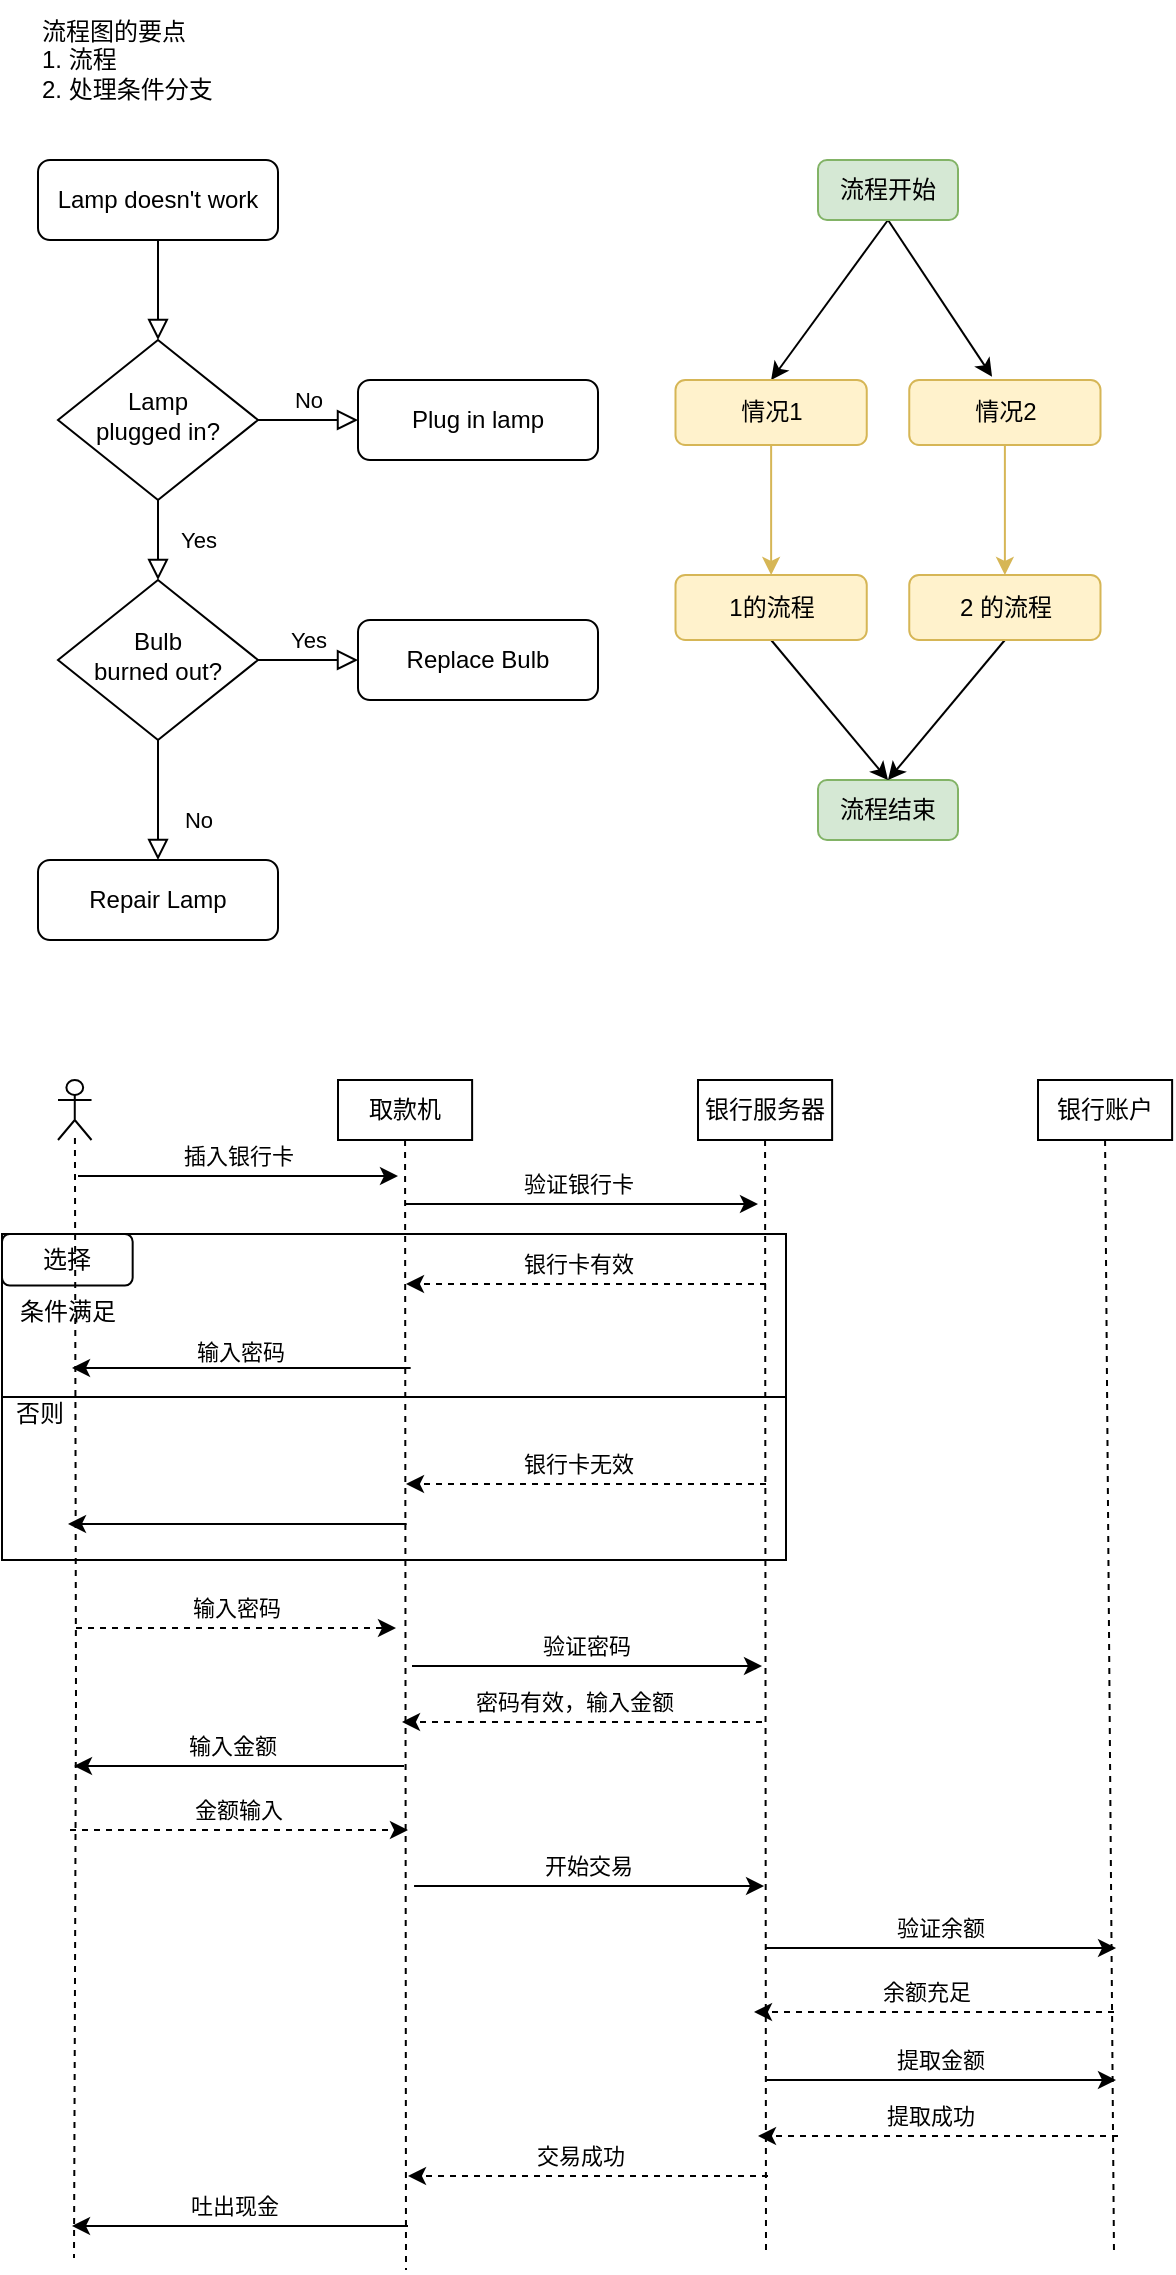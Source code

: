 <mxfile version="22.1.11" type="github">
  <diagram id="C5RBs43oDa-KdzZeNtuy" name="Page-1">
    <mxGraphModel dx="2049" dy="1136" grid="0" gridSize="10" guides="1" tooltips="1" connect="1" arrows="1" fold="1" page="1" pageScale="1" pageWidth="827" pageHeight="1169" math="0" shadow="0">
      <root>
        <mxCell id="WIyWlLk6GJQsqaUBKTNV-0" />
        <mxCell id="WIyWlLk6GJQsqaUBKTNV-1" parent="WIyWlLk6GJQsqaUBKTNV-0" />
        <mxCell id="8wNc4SXrdiQcW7aJmr-D-47" value="" style="group;rounded=0;" vertex="1" connectable="0" parent="WIyWlLk6GJQsqaUBKTNV-1">
          <mxGeometry x="22" y="657" width="392" height="163" as="geometry" />
        </mxCell>
        <mxCell id="8wNc4SXrdiQcW7aJmr-D-37" value="" style="rounded=0;whiteSpace=wrap;html=1;" vertex="1" parent="8wNc4SXrdiQcW7aJmr-D-47">
          <mxGeometry width="392" height="163" as="geometry" />
        </mxCell>
        <mxCell id="8wNc4SXrdiQcW7aJmr-D-44" value="" style="endArrow=none;html=1;rounded=0;entryX=1;entryY=0.5;entryDx=0;entryDy=0;exitX=0;exitY=0.5;exitDx=0;exitDy=0;" edge="1" parent="8wNc4SXrdiQcW7aJmr-D-47" source="8wNc4SXrdiQcW7aJmr-D-37" target="8wNc4SXrdiQcW7aJmr-D-37">
          <mxGeometry width="50" height="50" relative="1" as="geometry">
            <mxPoint x="9.333" y="85.789" as="sourcePoint" />
            <mxPoint x="56" y="42.895" as="targetPoint" />
          </mxGeometry>
        </mxCell>
        <mxCell id="8wNc4SXrdiQcW7aJmr-D-48" value="选择" style="rounded=1;whiteSpace=wrap;html=1;" vertex="1" parent="8wNc4SXrdiQcW7aJmr-D-47">
          <mxGeometry width="65.333" height="25.737" as="geometry" />
        </mxCell>
        <mxCell id="8wNc4SXrdiQcW7aJmr-D-51" value="条件满足" style="text;html=1;strokeColor=none;fillColor=none;align=center;verticalAlign=middle;whiteSpace=wrap;rounded=0;" vertex="1" parent="8wNc4SXrdiQcW7aJmr-D-47">
          <mxGeometry x="4.667" y="25.737" width="56" height="25.737" as="geometry" />
        </mxCell>
        <mxCell id="8wNc4SXrdiQcW7aJmr-D-57" value="" style="endArrow=classic;html=1;rounded=0;" edge="1" parent="8wNc4SXrdiQcW7aJmr-D-47">
          <mxGeometry width="50" height="50" relative="1" as="geometry">
            <mxPoint x="202.33" y="145" as="sourcePoint" />
            <mxPoint x="33" y="145" as="targetPoint" />
          </mxGeometry>
        </mxCell>
        <mxCell id="8wNc4SXrdiQcW7aJmr-D-52" value="否则" style="text;html=1;strokeColor=none;fillColor=none;align=center;verticalAlign=middle;whiteSpace=wrap;rounded=0;" vertex="1" parent="8wNc4SXrdiQcW7aJmr-D-47">
          <mxGeometry y="81" width="38" height="18.53" as="geometry" />
        </mxCell>
        <mxCell id="WIyWlLk6GJQsqaUBKTNV-2" value="" style="rounded=0;html=1;jettySize=auto;orthogonalLoop=1;fontSize=11;endArrow=block;endFill=0;endSize=8;strokeWidth=1;shadow=0;labelBackgroundColor=none;edgeStyle=orthogonalEdgeStyle;" parent="WIyWlLk6GJQsqaUBKTNV-1" source="WIyWlLk6GJQsqaUBKTNV-3" target="WIyWlLk6GJQsqaUBKTNV-6" edge="1">
          <mxGeometry relative="1" as="geometry" />
        </mxCell>
        <mxCell id="WIyWlLk6GJQsqaUBKTNV-3" value="Lamp doesn&#39;t work" style="rounded=1;whiteSpace=wrap;html=1;fontSize=12;glass=0;strokeWidth=1;shadow=0;" parent="WIyWlLk6GJQsqaUBKTNV-1" vertex="1">
          <mxGeometry x="40" y="120" width="120" height="40" as="geometry" />
        </mxCell>
        <mxCell id="WIyWlLk6GJQsqaUBKTNV-4" value="Yes" style="rounded=0;html=1;jettySize=auto;orthogonalLoop=1;fontSize=11;endArrow=block;endFill=0;endSize=8;strokeWidth=1;shadow=0;labelBackgroundColor=none;edgeStyle=orthogonalEdgeStyle;" parent="WIyWlLk6GJQsqaUBKTNV-1" source="WIyWlLk6GJQsqaUBKTNV-6" target="WIyWlLk6GJQsqaUBKTNV-10" edge="1">
          <mxGeometry y="20" relative="1" as="geometry">
            <mxPoint as="offset" />
          </mxGeometry>
        </mxCell>
        <mxCell id="WIyWlLk6GJQsqaUBKTNV-5" value="No" style="edgeStyle=orthogonalEdgeStyle;rounded=0;html=1;jettySize=auto;orthogonalLoop=1;fontSize=11;endArrow=block;endFill=0;endSize=8;strokeWidth=1;shadow=0;labelBackgroundColor=none;" parent="WIyWlLk6GJQsqaUBKTNV-1" source="WIyWlLk6GJQsqaUBKTNV-6" target="WIyWlLk6GJQsqaUBKTNV-7" edge="1">
          <mxGeometry y="10" relative="1" as="geometry">
            <mxPoint as="offset" />
          </mxGeometry>
        </mxCell>
        <mxCell id="WIyWlLk6GJQsqaUBKTNV-6" value="Lamp&lt;br&gt;plugged in?" style="rhombus;whiteSpace=wrap;html=1;shadow=0;fontFamily=Helvetica;fontSize=12;align=center;strokeWidth=1;spacing=6;spacingTop=-4;" parent="WIyWlLk6GJQsqaUBKTNV-1" vertex="1">
          <mxGeometry x="50" y="210" width="100" height="80" as="geometry" />
        </mxCell>
        <mxCell id="WIyWlLk6GJQsqaUBKTNV-7" value="Plug in lamp" style="rounded=1;whiteSpace=wrap;html=1;fontSize=12;glass=0;strokeWidth=1;shadow=0;" parent="WIyWlLk6GJQsqaUBKTNV-1" vertex="1">
          <mxGeometry x="200" y="230" width="120" height="40" as="geometry" />
        </mxCell>
        <mxCell id="WIyWlLk6GJQsqaUBKTNV-8" value="No" style="rounded=0;html=1;jettySize=auto;orthogonalLoop=1;fontSize=11;endArrow=block;endFill=0;endSize=8;strokeWidth=1;shadow=0;labelBackgroundColor=none;edgeStyle=orthogonalEdgeStyle;" parent="WIyWlLk6GJQsqaUBKTNV-1" source="WIyWlLk6GJQsqaUBKTNV-10" target="WIyWlLk6GJQsqaUBKTNV-11" edge="1">
          <mxGeometry x="0.333" y="20" relative="1" as="geometry">
            <mxPoint as="offset" />
          </mxGeometry>
        </mxCell>
        <mxCell id="WIyWlLk6GJQsqaUBKTNV-9" value="Yes" style="edgeStyle=orthogonalEdgeStyle;rounded=0;html=1;jettySize=auto;orthogonalLoop=1;fontSize=11;endArrow=block;endFill=0;endSize=8;strokeWidth=1;shadow=0;labelBackgroundColor=none;" parent="WIyWlLk6GJQsqaUBKTNV-1" source="WIyWlLk6GJQsqaUBKTNV-10" target="WIyWlLk6GJQsqaUBKTNV-12" edge="1">
          <mxGeometry y="10" relative="1" as="geometry">
            <mxPoint as="offset" />
          </mxGeometry>
        </mxCell>
        <mxCell id="WIyWlLk6GJQsqaUBKTNV-10" value="Bulb&lt;br&gt;burned out?" style="rhombus;whiteSpace=wrap;html=1;shadow=0;fontFamily=Helvetica;fontSize=12;align=center;strokeWidth=1;spacing=6;spacingTop=-4;" parent="WIyWlLk6GJQsqaUBKTNV-1" vertex="1">
          <mxGeometry x="50" y="330" width="100" height="80" as="geometry" />
        </mxCell>
        <mxCell id="WIyWlLk6GJQsqaUBKTNV-11" value="Repair Lamp" style="rounded=1;whiteSpace=wrap;html=1;fontSize=12;glass=0;strokeWidth=1;shadow=0;" parent="WIyWlLk6GJQsqaUBKTNV-1" vertex="1">
          <mxGeometry x="40" y="470" width="120" height="40" as="geometry" />
        </mxCell>
        <mxCell id="WIyWlLk6GJQsqaUBKTNV-12" value="Replace Bulb" style="rounded=1;whiteSpace=wrap;html=1;fontSize=12;glass=0;strokeWidth=1;shadow=0;" parent="WIyWlLk6GJQsqaUBKTNV-1" vertex="1">
          <mxGeometry x="200" y="350" width="120" height="40" as="geometry" />
        </mxCell>
        <mxCell id="6WmjBrDx3e3DWXwAs0_x-0" value="流程图的要点&lt;br&gt;1. 流程&lt;br&gt;&lt;div style=&quot;&quot;&gt;&lt;span style=&quot;background-color: initial;&quot;&gt;2. 处理条件分支&lt;/span&gt;&lt;/div&gt;" style="text;html=1;align=left;verticalAlign=middle;resizable=0;points=[];autosize=1;strokeColor=none;fillColor=none;" parent="WIyWlLk6GJQsqaUBKTNV-1" vertex="1">
          <mxGeometry x="40" y="40" width="110" height="60" as="geometry" />
        </mxCell>
        <mxCell id="6WmjBrDx3e3DWXwAs0_x-6" style="rounded=0;orthogonalLoop=1;jettySize=auto;html=1;exitX=0.5;exitY=1;exitDx=0;exitDy=0;entryX=0.5;entryY=0;entryDx=0;entryDy=0;" parent="WIyWlLk6GJQsqaUBKTNV-1" source="6WmjBrDx3e3DWXwAs0_x-1" target="6WmjBrDx3e3DWXwAs0_x-2" edge="1">
          <mxGeometry relative="1" as="geometry" />
        </mxCell>
        <mxCell id="6WmjBrDx3e3DWXwAs0_x-7" style="rounded=0;orthogonalLoop=1;jettySize=auto;html=1;entryX=0.433;entryY=-0.05;entryDx=0;entryDy=0;entryPerimeter=0;exitX=0.5;exitY=1;exitDx=0;exitDy=0;" parent="WIyWlLk6GJQsqaUBKTNV-1" source="6WmjBrDx3e3DWXwAs0_x-1" target="6WmjBrDx3e3DWXwAs0_x-4" edge="1">
          <mxGeometry relative="1" as="geometry">
            <mxPoint x="475" y="200" as="sourcePoint" />
          </mxGeometry>
        </mxCell>
        <mxCell id="6WmjBrDx3e3DWXwAs0_x-1" value="流程开始" style="rounded=1;whiteSpace=wrap;html=1;fillStyle=solid;fillColor=#d5e8d4;strokeColor=#82b366;" parent="WIyWlLk6GJQsqaUBKTNV-1" vertex="1">
          <mxGeometry x="430" y="120" width="70" height="30" as="geometry" />
        </mxCell>
        <mxCell id="6WmjBrDx3e3DWXwAs0_x-8" value="流程结束" style="rounded=1;whiteSpace=wrap;html=1;fillStyle=solid;fillColor=#d5e8d4;strokeColor=#82b366;" parent="WIyWlLk6GJQsqaUBKTNV-1" vertex="1">
          <mxGeometry x="430" y="430" width="70" height="30" as="geometry" />
        </mxCell>
        <mxCell id="6WmjBrDx3e3DWXwAs0_x-14" style="rounded=0;orthogonalLoop=1;jettySize=auto;html=1;exitX=0.5;exitY=1;exitDx=0;exitDy=0;entryX=0.5;entryY=0;entryDx=0;entryDy=0;" parent="WIyWlLk6GJQsqaUBKTNV-1" source="6WmjBrDx3e3DWXwAs0_x-10" target="6WmjBrDx3e3DWXwAs0_x-8" edge="1">
          <mxGeometry relative="1" as="geometry">
            <mxPoint x="460" y="390" as="targetPoint" />
          </mxGeometry>
        </mxCell>
        <mxCell id="6WmjBrDx3e3DWXwAs0_x-15" style="rounded=0;orthogonalLoop=1;jettySize=auto;html=1;exitX=0.5;exitY=1;exitDx=0;exitDy=0;entryX=0.5;entryY=0;entryDx=0;entryDy=0;" parent="WIyWlLk6GJQsqaUBKTNV-1" source="6WmjBrDx3e3DWXwAs0_x-11" target="6WmjBrDx3e3DWXwAs0_x-8" edge="1">
          <mxGeometry relative="1" as="geometry" />
        </mxCell>
        <mxCell id="6WmjBrDx3e3DWXwAs0_x-20" value="" style="group" parent="WIyWlLk6GJQsqaUBKTNV-1" vertex="1" connectable="0">
          <mxGeometry x="358.75" y="230" width="212.5" height="130" as="geometry" />
        </mxCell>
        <mxCell id="6WmjBrDx3e3DWXwAs0_x-2" value="情况1" style="whiteSpace=wrap;html=1;rounded=1;fillStyle=solid;fillColor=#fff2cc;strokeColor=#d6b656;" parent="6WmjBrDx3e3DWXwAs0_x-20" vertex="1">
          <mxGeometry width="95.625" height="32.5" as="geometry" />
        </mxCell>
        <mxCell id="6WmjBrDx3e3DWXwAs0_x-4" value="情况2" style="whiteSpace=wrap;html=1;rounded=1;fillStyle=solid;fillColor=#fff2cc;strokeColor=#d6b656;" parent="6WmjBrDx3e3DWXwAs0_x-20" vertex="1">
          <mxGeometry x="116.875" width="95.625" height="32.5" as="geometry" />
        </mxCell>
        <mxCell id="6WmjBrDx3e3DWXwAs0_x-10" value="1的流程" style="rounded=1;whiteSpace=wrap;html=1;fillColor=#fff2cc;strokeColor=#d6b656;" parent="6WmjBrDx3e3DWXwAs0_x-20" vertex="1">
          <mxGeometry y="97.5" width="95.625" height="32.5" as="geometry" />
        </mxCell>
        <mxCell id="6WmjBrDx3e3DWXwAs0_x-13" style="edgeStyle=orthogonalEdgeStyle;rounded=0;orthogonalLoop=1;jettySize=auto;html=1;exitX=0.5;exitY=1;exitDx=0;exitDy=0;entryX=0.5;entryY=0;entryDx=0;entryDy=0;fillColor=#fff2cc;strokeColor=#d6b656;" parent="6WmjBrDx3e3DWXwAs0_x-20" source="6WmjBrDx3e3DWXwAs0_x-2" target="6WmjBrDx3e3DWXwAs0_x-10" edge="1">
          <mxGeometry relative="1" as="geometry" />
        </mxCell>
        <mxCell id="6WmjBrDx3e3DWXwAs0_x-11" value="2 的流程" style="rounded=1;whiteSpace=wrap;html=1;fillColor=#fff2cc;strokeColor=#d6b656;" parent="6WmjBrDx3e3DWXwAs0_x-20" vertex="1">
          <mxGeometry x="116.875" y="97.5" width="95.625" height="32.5" as="geometry" />
        </mxCell>
        <mxCell id="6WmjBrDx3e3DWXwAs0_x-12" value="" style="rounded=0;orthogonalLoop=1;jettySize=auto;html=1;fillColor=#fff2cc;strokeColor=#d6b656;" parent="6WmjBrDx3e3DWXwAs0_x-20" source="6WmjBrDx3e3DWXwAs0_x-4" target="6WmjBrDx3e3DWXwAs0_x-11" edge="1">
          <mxGeometry relative="1" as="geometry" />
        </mxCell>
        <mxCell id="8wNc4SXrdiQcW7aJmr-D-12" style="rounded=0;orthogonalLoop=1;jettySize=auto;html=1;exitX=0.5;exitY=1;exitDx=0;exitDy=0;endArrow=none;endFill=0;dashed=1;strokeColor=#000000;movable=1;resizable=1;rotatable=1;deletable=1;editable=1;locked=0;connectable=1;" edge="1" parent="WIyWlLk6GJQsqaUBKTNV-1" source="8wNc4SXrdiQcW7aJmr-D-0">
          <mxGeometry relative="1" as="geometry">
            <mxPoint x="224" y="1175" as="targetPoint" />
          </mxGeometry>
        </mxCell>
        <mxCell id="8wNc4SXrdiQcW7aJmr-D-0" value="取款机" style="rounded=0;whiteSpace=wrap;html=1;movable=0;resizable=0;rotatable=0;deletable=0;editable=0;locked=1;connectable=0;" vertex="1" parent="WIyWlLk6GJQsqaUBKTNV-1">
          <mxGeometry x="190.001" y="580" width="67.059" height="30" as="geometry" />
        </mxCell>
        <mxCell id="8wNc4SXrdiQcW7aJmr-D-1" value="" style="shape=umlActor;verticalLabelPosition=bottom;verticalAlign=top;html=1;outlineConnect=0;" vertex="1" parent="WIyWlLk6GJQsqaUBKTNV-1">
          <mxGeometry x="50" y="580" width="16.765" height="30" as="geometry" />
        </mxCell>
        <mxCell id="8wNc4SXrdiQcW7aJmr-D-4" value="银行服务器" style="rounded=0;whiteSpace=wrap;html=1;movable=0;resizable=0;rotatable=0;deletable=0;editable=0;locked=1;connectable=0;" vertex="1" parent="WIyWlLk6GJQsqaUBKTNV-1">
          <mxGeometry x="370" y="580" width="67.059" height="30" as="geometry" />
        </mxCell>
        <mxCell id="8wNc4SXrdiQcW7aJmr-D-5" value="银行账户" style="rounded=0;whiteSpace=wrap;html=1;movable=0;resizable=0;rotatable=0;deletable=0;editable=0;locked=1;connectable=0;" vertex="1" parent="WIyWlLk6GJQsqaUBKTNV-1">
          <mxGeometry x="540.001" y="580" width="67.059" height="30" as="geometry" />
        </mxCell>
        <mxCell id="8wNc4SXrdiQcW7aJmr-D-13" style="rounded=0;orthogonalLoop=1;jettySize=auto;html=1;exitX=0.5;exitY=1;exitDx=0;exitDy=0;endArrow=none;endFill=0;dashed=1;strokeColor=#000000;movable=1;resizable=1;rotatable=1;deletable=1;editable=1;locked=0;connectable=1;" edge="1" parent="WIyWlLk6GJQsqaUBKTNV-1" source="8wNc4SXrdiQcW7aJmr-D-4">
          <mxGeometry relative="1" as="geometry">
            <mxPoint x="404" y="1167" as="targetPoint" />
            <mxPoint x="402.286" y="607.99" as="sourcePoint" />
          </mxGeometry>
        </mxCell>
        <mxCell id="8wNc4SXrdiQcW7aJmr-D-14" style="rounded=0;orthogonalLoop=1;jettySize=auto;html=1;endArrow=none;endFill=0;dashed=1;strokeColor=#000000;exitX=0.5;exitY=1;exitDx=0;exitDy=0;movable=1;resizable=1;rotatable=1;deletable=1;editable=1;locked=0;connectable=1;" edge="1" parent="WIyWlLk6GJQsqaUBKTNV-1" source="8wNc4SXrdiQcW7aJmr-D-5">
          <mxGeometry relative="1" as="geometry">
            <mxPoint x="578" y="1167" as="targetPoint" />
            <mxPoint x="574" y="620" as="sourcePoint" />
          </mxGeometry>
        </mxCell>
        <mxCell id="8wNc4SXrdiQcW7aJmr-D-19" value="" style="endArrow=classic;html=1;rounded=0;" edge="1" parent="WIyWlLk6GJQsqaUBKTNV-1">
          <mxGeometry width="50" height="50" relative="1" as="geometry">
            <mxPoint x="60" y="628" as="sourcePoint" />
            <mxPoint x="220" y="628" as="targetPoint" />
          </mxGeometry>
        </mxCell>
        <mxCell id="8wNc4SXrdiQcW7aJmr-D-20" value="插入银行卡" style="edgeLabel;html=1;align=center;verticalAlign=middle;resizable=0;points=[];" vertex="1" connectable="0" parent="8wNc4SXrdiQcW7aJmr-D-19">
          <mxGeometry x="-0.122" y="1" relative="1" as="geometry">
            <mxPoint x="10" y="-9" as="offset" />
          </mxGeometry>
        </mxCell>
        <mxCell id="8wNc4SXrdiQcW7aJmr-D-21" value="" style="endArrow=classic;html=1;rounded=0;" edge="1" parent="WIyWlLk6GJQsqaUBKTNV-1">
          <mxGeometry width="50" height="50" relative="1" as="geometry">
            <mxPoint x="223.5" y="642" as="sourcePoint" />
            <mxPoint x="400" y="642" as="targetPoint" />
          </mxGeometry>
        </mxCell>
        <mxCell id="8wNc4SXrdiQcW7aJmr-D-22" value="验证银行卡" style="edgeLabel;html=1;align=center;verticalAlign=middle;resizable=0;points=[];" vertex="1" connectable="0" parent="8wNc4SXrdiQcW7aJmr-D-21">
          <mxGeometry x="-0.122" y="1" relative="1" as="geometry">
            <mxPoint x="9" y="-9" as="offset" />
          </mxGeometry>
        </mxCell>
        <mxCell id="8wNc4SXrdiQcW7aJmr-D-23" value="" style="endArrow=classic;html=1;rounded=0;dashed=1;" edge="1" parent="WIyWlLk6GJQsqaUBKTNV-1">
          <mxGeometry width="50" height="50" relative="1" as="geometry">
            <mxPoint x="404" y="682" as="sourcePoint" />
            <mxPoint x="224" y="682" as="targetPoint" />
          </mxGeometry>
        </mxCell>
        <mxCell id="8wNc4SXrdiQcW7aJmr-D-24" value="银行卡有效" style="edgeLabel;html=1;align=center;verticalAlign=middle;resizable=0;points=[];" vertex="1" connectable="0" parent="8wNc4SXrdiQcW7aJmr-D-23">
          <mxGeometry x="0.092" y="-2" relative="1" as="geometry">
            <mxPoint x="4" y="-8" as="offset" />
          </mxGeometry>
        </mxCell>
        <mxCell id="8wNc4SXrdiQcW7aJmr-D-25" value="" style="endArrow=classic;html=1;rounded=0;dashed=1;" edge="1" parent="WIyWlLk6GJQsqaUBKTNV-1">
          <mxGeometry width="50" height="50" relative="1" as="geometry">
            <mxPoint x="404" y="782" as="sourcePoint" />
            <mxPoint x="224" y="782" as="targetPoint" />
          </mxGeometry>
        </mxCell>
        <mxCell id="8wNc4SXrdiQcW7aJmr-D-26" value="银行卡无效" style="edgeLabel;html=1;align=center;verticalAlign=middle;resizable=0;points=[];" vertex="1" connectable="0" parent="8wNc4SXrdiQcW7aJmr-D-25">
          <mxGeometry x="0.092" y="-2" relative="1" as="geometry">
            <mxPoint x="4" y="-8" as="offset" />
          </mxGeometry>
        </mxCell>
        <mxCell id="8wNc4SXrdiQcW7aJmr-D-59" value="" style="endArrow=classic;html=1;rounded=0;" edge="1" parent="WIyWlLk6GJQsqaUBKTNV-1">
          <mxGeometry width="50" height="50" relative="1" as="geometry">
            <mxPoint x="226.33" y="724" as="sourcePoint" />
            <mxPoint x="57" y="724" as="targetPoint" />
          </mxGeometry>
        </mxCell>
        <mxCell id="8wNc4SXrdiQcW7aJmr-D-60" value="输入密码" style="edgeLabel;html=1;align=center;verticalAlign=middle;resizable=0;points=[];" vertex="1" connectable="0" parent="8wNc4SXrdiQcW7aJmr-D-59">
          <mxGeometry x="-0.122" y="1" relative="1" as="geometry">
            <mxPoint x="-11" y="-9" as="offset" />
          </mxGeometry>
        </mxCell>
        <mxCell id="8wNc4SXrdiQcW7aJmr-D-61" value="" style="endArrow=classic;html=1;rounded=0;dashed=1;" edge="1" parent="WIyWlLk6GJQsqaUBKTNV-1">
          <mxGeometry width="50" height="50" relative="1" as="geometry">
            <mxPoint x="59" y="854" as="sourcePoint" />
            <mxPoint x="219" y="854" as="targetPoint" />
          </mxGeometry>
        </mxCell>
        <mxCell id="8wNc4SXrdiQcW7aJmr-D-62" value="输入密码" style="edgeLabel;html=1;align=center;verticalAlign=middle;resizable=0;points=[];" vertex="1" connectable="0" parent="8wNc4SXrdiQcW7aJmr-D-61">
          <mxGeometry x="-0.122" y="1" relative="1" as="geometry">
            <mxPoint x="10" y="-9" as="offset" />
          </mxGeometry>
        </mxCell>
        <mxCell id="8wNc4SXrdiQcW7aJmr-D-63" value="" style="endArrow=classic;html=1;rounded=0;" edge="1" parent="WIyWlLk6GJQsqaUBKTNV-1">
          <mxGeometry width="50" height="50" relative="1" as="geometry">
            <mxPoint x="227" y="873" as="sourcePoint" />
            <mxPoint x="402" y="873" as="targetPoint" />
          </mxGeometry>
        </mxCell>
        <mxCell id="8wNc4SXrdiQcW7aJmr-D-64" value="验证密码" style="edgeLabel;html=1;align=center;verticalAlign=middle;resizable=0;points=[];" vertex="1" connectable="0" parent="8wNc4SXrdiQcW7aJmr-D-63">
          <mxGeometry x="-0.122" y="1" relative="1" as="geometry">
            <mxPoint x="10" y="-9" as="offset" />
          </mxGeometry>
        </mxCell>
        <mxCell id="8wNc4SXrdiQcW7aJmr-D-18" style="edgeStyle=orthogonalEdgeStyle;rounded=0;orthogonalLoop=1;jettySize=auto;html=1;exitX=0.5;exitY=1;exitDx=0;exitDy=0;endArrow=none;endFill=0;dashed=1;strokeColor=#000000;movable=1;resizable=1;rotatable=1;deletable=1;editable=1;locked=0;connectable=1;" edge="1" parent="WIyWlLk6GJQsqaUBKTNV-1">
          <mxGeometry relative="1" as="geometry">
            <mxPoint x="58" y="1169" as="targetPoint" />
            <mxPoint x="58.47" y="609" as="sourcePoint" />
          </mxGeometry>
        </mxCell>
        <mxCell id="8wNc4SXrdiQcW7aJmr-D-67" value="" style="endArrow=classic;html=1;rounded=0;dashed=1;" edge="1" parent="WIyWlLk6GJQsqaUBKTNV-1">
          <mxGeometry width="50" height="50" relative="1" as="geometry">
            <mxPoint x="402" y="901" as="sourcePoint" />
            <mxPoint x="222" y="901" as="targetPoint" />
          </mxGeometry>
        </mxCell>
        <mxCell id="8wNc4SXrdiQcW7aJmr-D-68" value="密码有效，输入金额" style="edgeLabel;html=1;align=center;verticalAlign=middle;resizable=0;points=[];" vertex="1" connectable="0" parent="8wNc4SXrdiQcW7aJmr-D-67">
          <mxGeometry x="0.092" y="-2" relative="1" as="geometry">
            <mxPoint x="4" y="-8" as="offset" />
          </mxGeometry>
        </mxCell>
        <mxCell id="8wNc4SXrdiQcW7aJmr-D-69" value="" style="endArrow=classic;html=1;rounded=0;" edge="1" parent="WIyWlLk6GJQsqaUBKTNV-1">
          <mxGeometry width="50" height="50" relative="1" as="geometry">
            <mxPoint x="223" y="923" as="sourcePoint" />
            <mxPoint x="58" y="923" as="targetPoint" />
          </mxGeometry>
        </mxCell>
        <mxCell id="8wNc4SXrdiQcW7aJmr-D-70" value="输入金额" style="edgeLabel;html=1;align=center;verticalAlign=middle;resizable=0;points=[];" vertex="1" connectable="0" parent="8wNc4SXrdiQcW7aJmr-D-69">
          <mxGeometry x="0.092" y="-2" relative="1" as="geometry">
            <mxPoint x="4" y="-8" as="offset" />
          </mxGeometry>
        </mxCell>
        <mxCell id="8wNc4SXrdiQcW7aJmr-D-73" value="" style="endArrow=classic;html=1;rounded=0;dashed=1;" edge="1" parent="WIyWlLk6GJQsqaUBKTNV-1">
          <mxGeometry width="50" height="50" relative="1" as="geometry">
            <mxPoint x="56" y="955" as="sourcePoint" />
            <mxPoint x="225" y="955" as="targetPoint" />
          </mxGeometry>
        </mxCell>
        <mxCell id="8wNc4SXrdiQcW7aJmr-D-74" value="金额输入" style="edgeLabel;html=1;align=center;verticalAlign=middle;resizable=0;points=[];" vertex="1" connectable="0" parent="8wNc4SXrdiQcW7aJmr-D-73">
          <mxGeometry x="-0.122" y="1" relative="1" as="geometry">
            <mxPoint x="10" y="-9" as="offset" />
          </mxGeometry>
        </mxCell>
        <mxCell id="8wNc4SXrdiQcW7aJmr-D-75" value="" style="endArrow=classic;html=1;rounded=0;" edge="1" parent="WIyWlLk6GJQsqaUBKTNV-1">
          <mxGeometry width="50" height="50" relative="1" as="geometry">
            <mxPoint x="228.03" y="983" as="sourcePoint" />
            <mxPoint x="403.03" y="983" as="targetPoint" />
          </mxGeometry>
        </mxCell>
        <mxCell id="8wNc4SXrdiQcW7aJmr-D-76" value="开始交易" style="edgeLabel;html=1;align=center;verticalAlign=middle;resizable=0;points=[];" vertex="1" connectable="0" parent="8wNc4SXrdiQcW7aJmr-D-75">
          <mxGeometry x="-0.122" y="1" relative="1" as="geometry">
            <mxPoint x="10" y="-9" as="offset" />
          </mxGeometry>
        </mxCell>
        <mxCell id="8wNc4SXrdiQcW7aJmr-D-77" value="" style="endArrow=classic;html=1;rounded=0;" edge="1" parent="WIyWlLk6GJQsqaUBKTNV-1">
          <mxGeometry width="50" height="50" relative="1" as="geometry">
            <mxPoint x="404.03" y="1014" as="sourcePoint" />
            <mxPoint x="579.03" y="1014" as="targetPoint" />
          </mxGeometry>
        </mxCell>
        <mxCell id="8wNc4SXrdiQcW7aJmr-D-78" value="验证余额" style="edgeLabel;html=1;align=center;verticalAlign=middle;resizable=0;points=[];" vertex="1" connectable="0" parent="8wNc4SXrdiQcW7aJmr-D-77">
          <mxGeometry x="-0.122" y="1" relative="1" as="geometry">
            <mxPoint x="10" y="-9" as="offset" />
          </mxGeometry>
        </mxCell>
        <mxCell id="8wNc4SXrdiQcW7aJmr-D-79" value="" style="endArrow=classic;html=1;rounded=0;dashed=1;" edge="1" parent="WIyWlLk6GJQsqaUBKTNV-1">
          <mxGeometry width="50" height="50" relative="1" as="geometry">
            <mxPoint x="578" y="1046" as="sourcePoint" />
            <mxPoint x="398" y="1046" as="targetPoint" />
          </mxGeometry>
        </mxCell>
        <mxCell id="8wNc4SXrdiQcW7aJmr-D-80" value="余额充足" style="edgeLabel;html=1;align=center;verticalAlign=middle;resizable=0;points=[];" vertex="1" connectable="0" parent="8wNc4SXrdiQcW7aJmr-D-79">
          <mxGeometry x="0.092" y="-2" relative="1" as="geometry">
            <mxPoint x="4" y="-8" as="offset" />
          </mxGeometry>
        </mxCell>
        <mxCell id="8wNc4SXrdiQcW7aJmr-D-81" value="" style="endArrow=classic;html=1;rounded=0;" edge="1" parent="WIyWlLk6GJQsqaUBKTNV-1">
          <mxGeometry width="50" height="50" relative="1" as="geometry">
            <mxPoint x="404" y="1080" as="sourcePoint" />
            <mxPoint x="579" y="1080" as="targetPoint" />
          </mxGeometry>
        </mxCell>
        <mxCell id="8wNc4SXrdiQcW7aJmr-D-82" value="提取金额" style="edgeLabel;html=1;align=center;verticalAlign=middle;resizable=0;points=[];" vertex="1" connectable="0" parent="8wNc4SXrdiQcW7aJmr-D-81">
          <mxGeometry x="-0.122" y="1" relative="1" as="geometry">
            <mxPoint x="10" y="-9" as="offset" />
          </mxGeometry>
        </mxCell>
        <mxCell id="8wNc4SXrdiQcW7aJmr-D-83" value="" style="endArrow=classic;html=1;rounded=0;dashed=1;" edge="1" parent="WIyWlLk6GJQsqaUBKTNV-1">
          <mxGeometry width="50" height="50" relative="1" as="geometry">
            <mxPoint x="580" y="1108" as="sourcePoint" />
            <mxPoint x="400" y="1108" as="targetPoint" />
          </mxGeometry>
        </mxCell>
        <mxCell id="8wNc4SXrdiQcW7aJmr-D-84" value="提取成功" style="edgeLabel;html=1;align=center;verticalAlign=middle;resizable=0;points=[];" vertex="1" connectable="0" parent="8wNc4SXrdiQcW7aJmr-D-83">
          <mxGeometry x="0.092" y="-2" relative="1" as="geometry">
            <mxPoint x="4" y="-8" as="offset" />
          </mxGeometry>
        </mxCell>
        <mxCell id="8wNc4SXrdiQcW7aJmr-D-85" value="" style="endArrow=classic;html=1;rounded=0;dashed=1;" edge="1" parent="WIyWlLk6GJQsqaUBKTNV-1">
          <mxGeometry width="50" height="50" relative="1" as="geometry">
            <mxPoint x="405" y="1128" as="sourcePoint" />
            <mxPoint x="225" y="1128" as="targetPoint" />
          </mxGeometry>
        </mxCell>
        <mxCell id="8wNc4SXrdiQcW7aJmr-D-86" value="交易成功" style="edgeLabel;html=1;align=center;verticalAlign=middle;resizable=0;points=[];" vertex="1" connectable="0" parent="8wNc4SXrdiQcW7aJmr-D-85">
          <mxGeometry x="0.092" y="-2" relative="1" as="geometry">
            <mxPoint x="4" y="-8" as="offset" />
          </mxGeometry>
        </mxCell>
        <mxCell id="8wNc4SXrdiQcW7aJmr-D-88" value="" style="endArrow=classic;html=1;rounded=0;" edge="1" parent="WIyWlLk6GJQsqaUBKTNV-1">
          <mxGeometry width="50" height="50" relative="1" as="geometry">
            <mxPoint x="225" y="1153" as="sourcePoint" />
            <mxPoint x="57" y="1153" as="targetPoint" />
          </mxGeometry>
        </mxCell>
        <mxCell id="8wNc4SXrdiQcW7aJmr-D-89" value="吐出现金" style="edgeLabel;html=1;align=center;verticalAlign=middle;resizable=0;points=[];" vertex="1" connectable="0" parent="8wNc4SXrdiQcW7aJmr-D-88">
          <mxGeometry x="0.092" y="-2" relative="1" as="geometry">
            <mxPoint x="4" y="-8" as="offset" />
          </mxGeometry>
        </mxCell>
      </root>
    </mxGraphModel>
  </diagram>
</mxfile>

